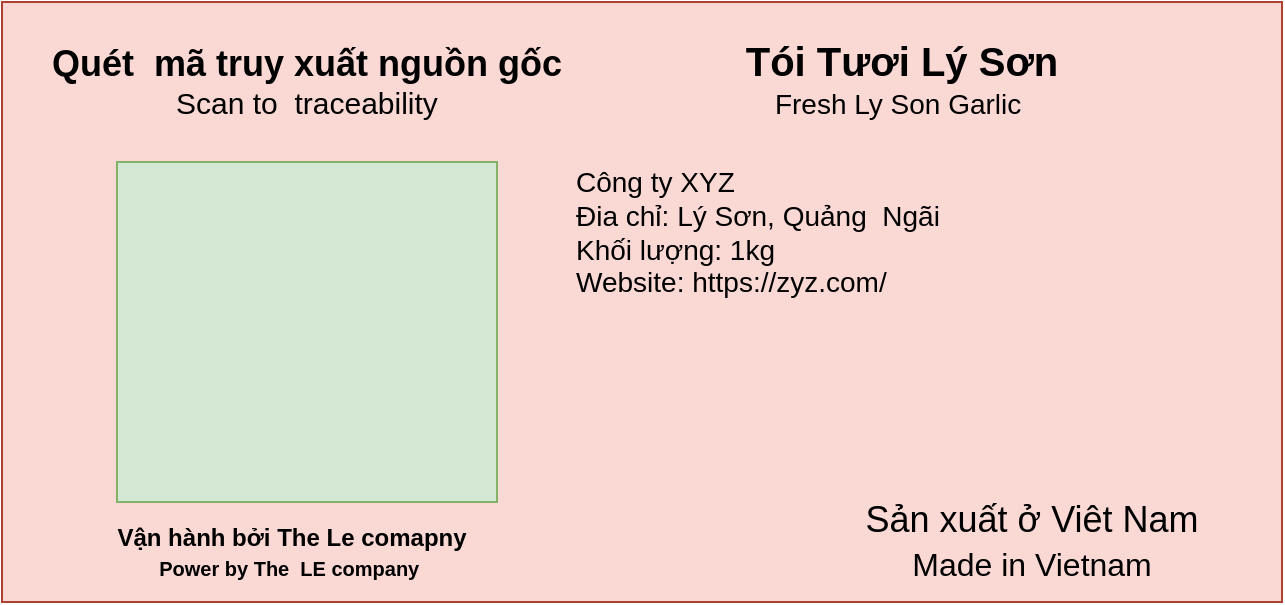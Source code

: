 <mxfile version="15.9.6" type="github">
  <diagram id="a0ce7FRnkzHlPS7uPdeU" name="Page-1">
    <mxGraphModel dx="976" dy="619" grid="1" gridSize="10" guides="1" tooltips="1" connect="1" arrows="1" fold="1" page="1" pageScale="1" pageWidth="850" pageHeight="1100" math="0" shadow="0">
      <root>
        <mxCell id="0" />
        <mxCell id="1" parent="0" />
        <mxCell id="VKRZZ7NYE5q5qL_KzZuO-3" value="" style="rounded=0;whiteSpace=wrap;html=1;fillColor=#fad9d5;strokeColor=#ae4132;" vertex="1" parent="1">
          <mxGeometry x="120" y="160" width="640" height="300" as="geometry" />
        </mxCell>
        <mxCell id="VKRZZ7NYE5q5qL_KzZuO-2" value="" style="rounded=0;whiteSpace=wrap;html=1;fillColor=#d5e8d4;strokeColor=#82b366;" vertex="1" parent="1">
          <mxGeometry x="177.5" y="240" width="190" height="170" as="geometry" />
        </mxCell>
        <mxCell id="VKRZZ7NYE5q5qL_KzZuO-4" value="&lt;b&gt;Vận hành bởi The Le comapny&lt;br&gt;&lt;font style=&quot;font-size: 10px&quot;&gt;Power by The&amp;nbsp; LE company&amp;nbsp;&lt;/font&gt;&lt;/b&gt;" style="text;html=1;strokeColor=none;fillColor=none;align=center;verticalAlign=middle;whiteSpace=wrap;rounded=0;" vertex="1" parent="1">
          <mxGeometry x="170" y="420" width="190" height="30" as="geometry" />
        </mxCell>
        <mxCell id="VKRZZ7NYE5q5qL_KzZuO-5" value="" style="shape=image;html=1;verticalAlign=top;verticalLabelPosition=bottom;labelBackgroundColor=#ffffff;imageAspect=0;aspect=fixed;image=https://cdn1.iconfinder.com/data/icons/ios-11-glyphs/30/qr_code-128.png" vertex="1" parent="1">
          <mxGeometry x="207.5" y="260" width="130" height="130" as="geometry" />
        </mxCell>
        <mxCell id="VKRZZ7NYE5q5qL_KzZuO-6" value="&lt;font&gt;&lt;b&gt;&lt;font style=&quot;font-size: 18px&quot;&gt;Quét&amp;nbsp; mã truy xuất nguồn gốc&lt;/font&gt;&lt;/b&gt;&lt;br&gt;&lt;span style=&quot;font-size: 15px&quot;&gt;Scan to&amp;nbsp; traceability&lt;/span&gt;&lt;br&gt;&lt;/font&gt;" style="text;html=1;strokeColor=none;fillColor=none;align=center;verticalAlign=middle;whiteSpace=wrap;rounded=0;" vertex="1" parent="1">
          <mxGeometry x="140" y="170" width="265" height="60" as="geometry" />
        </mxCell>
        <mxCell id="VKRZZ7NYE5q5qL_KzZuO-8" value="&lt;font&gt;&lt;b&gt;&lt;font style=&quot;font-size: 20px&quot;&gt;Tói Tươi Lý Sơn&lt;/font&gt;&lt;br&gt;&lt;/b&gt;&lt;font style=&quot;font-size: 14px&quot;&gt;Fresh Ly Son Garlic&amp;nbsp;&lt;/font&gt;&lt;br&gt;&lt;/font&gt;" style="text;html=1;strokeColor=none;fillColor=none;align=center;verticalAlign=middle;whiteSpace=wrap;rounded=0;fontSize=15;fontColor=#000000;" vertex="1" parent="1">
          <mxGeometry x="470" y="170" width="200" height="55" as="geometry" />
        </mxCell>
        <mxCell id="VKRZZ7NYE5q5qL_KzZuO-9" value="Sản xuất ở Viêt Nam&lt;br&gt;&lt;font style=&quot;font-size: 16px&quot;&gt;Made in Vietnam&lt;/font&gt;" style="text;html=1;strokeColor=none;fillColor=none;align=center;verticalAlign=middle;whiteSpace=wrap;rounded=0;fontSize=18;" vertex="1" parent="1">
          <mxGeometry x="520" y="410" width="230" height="40" as="geometry" />
        </mxCell>
        <mxCell id="VKRZZ7NYE5q5qL_KzZuO-11" value="&lt;font color=&quot;#000000&quot;&gt;Công ty XYZ&lt;br&gt;Đia chỉ: Lý Sơn, Quảng&amp;nbsp; Ngãi&lt;br&gt;Khối lượng: 1kg&lt;br&gt;Website: https://zyz.com/&amp;nbsp;&lt;br&gt;&lt;/font&gt;" style="text;html=1;strokeColor=none;fillColor=none;align=left;verticalAlign=middle;whiteSpace=wrap;rounded=0;fontSize=14;fontColor=#FF2F0F;" vertex="1" parent="1">
          <mxGeometry x="405" y="240" width="300" height="70" as="geometry" />
        </mxCell>
      </root>
    </mxGraphModel>
  </diagram>
</mxfile>
